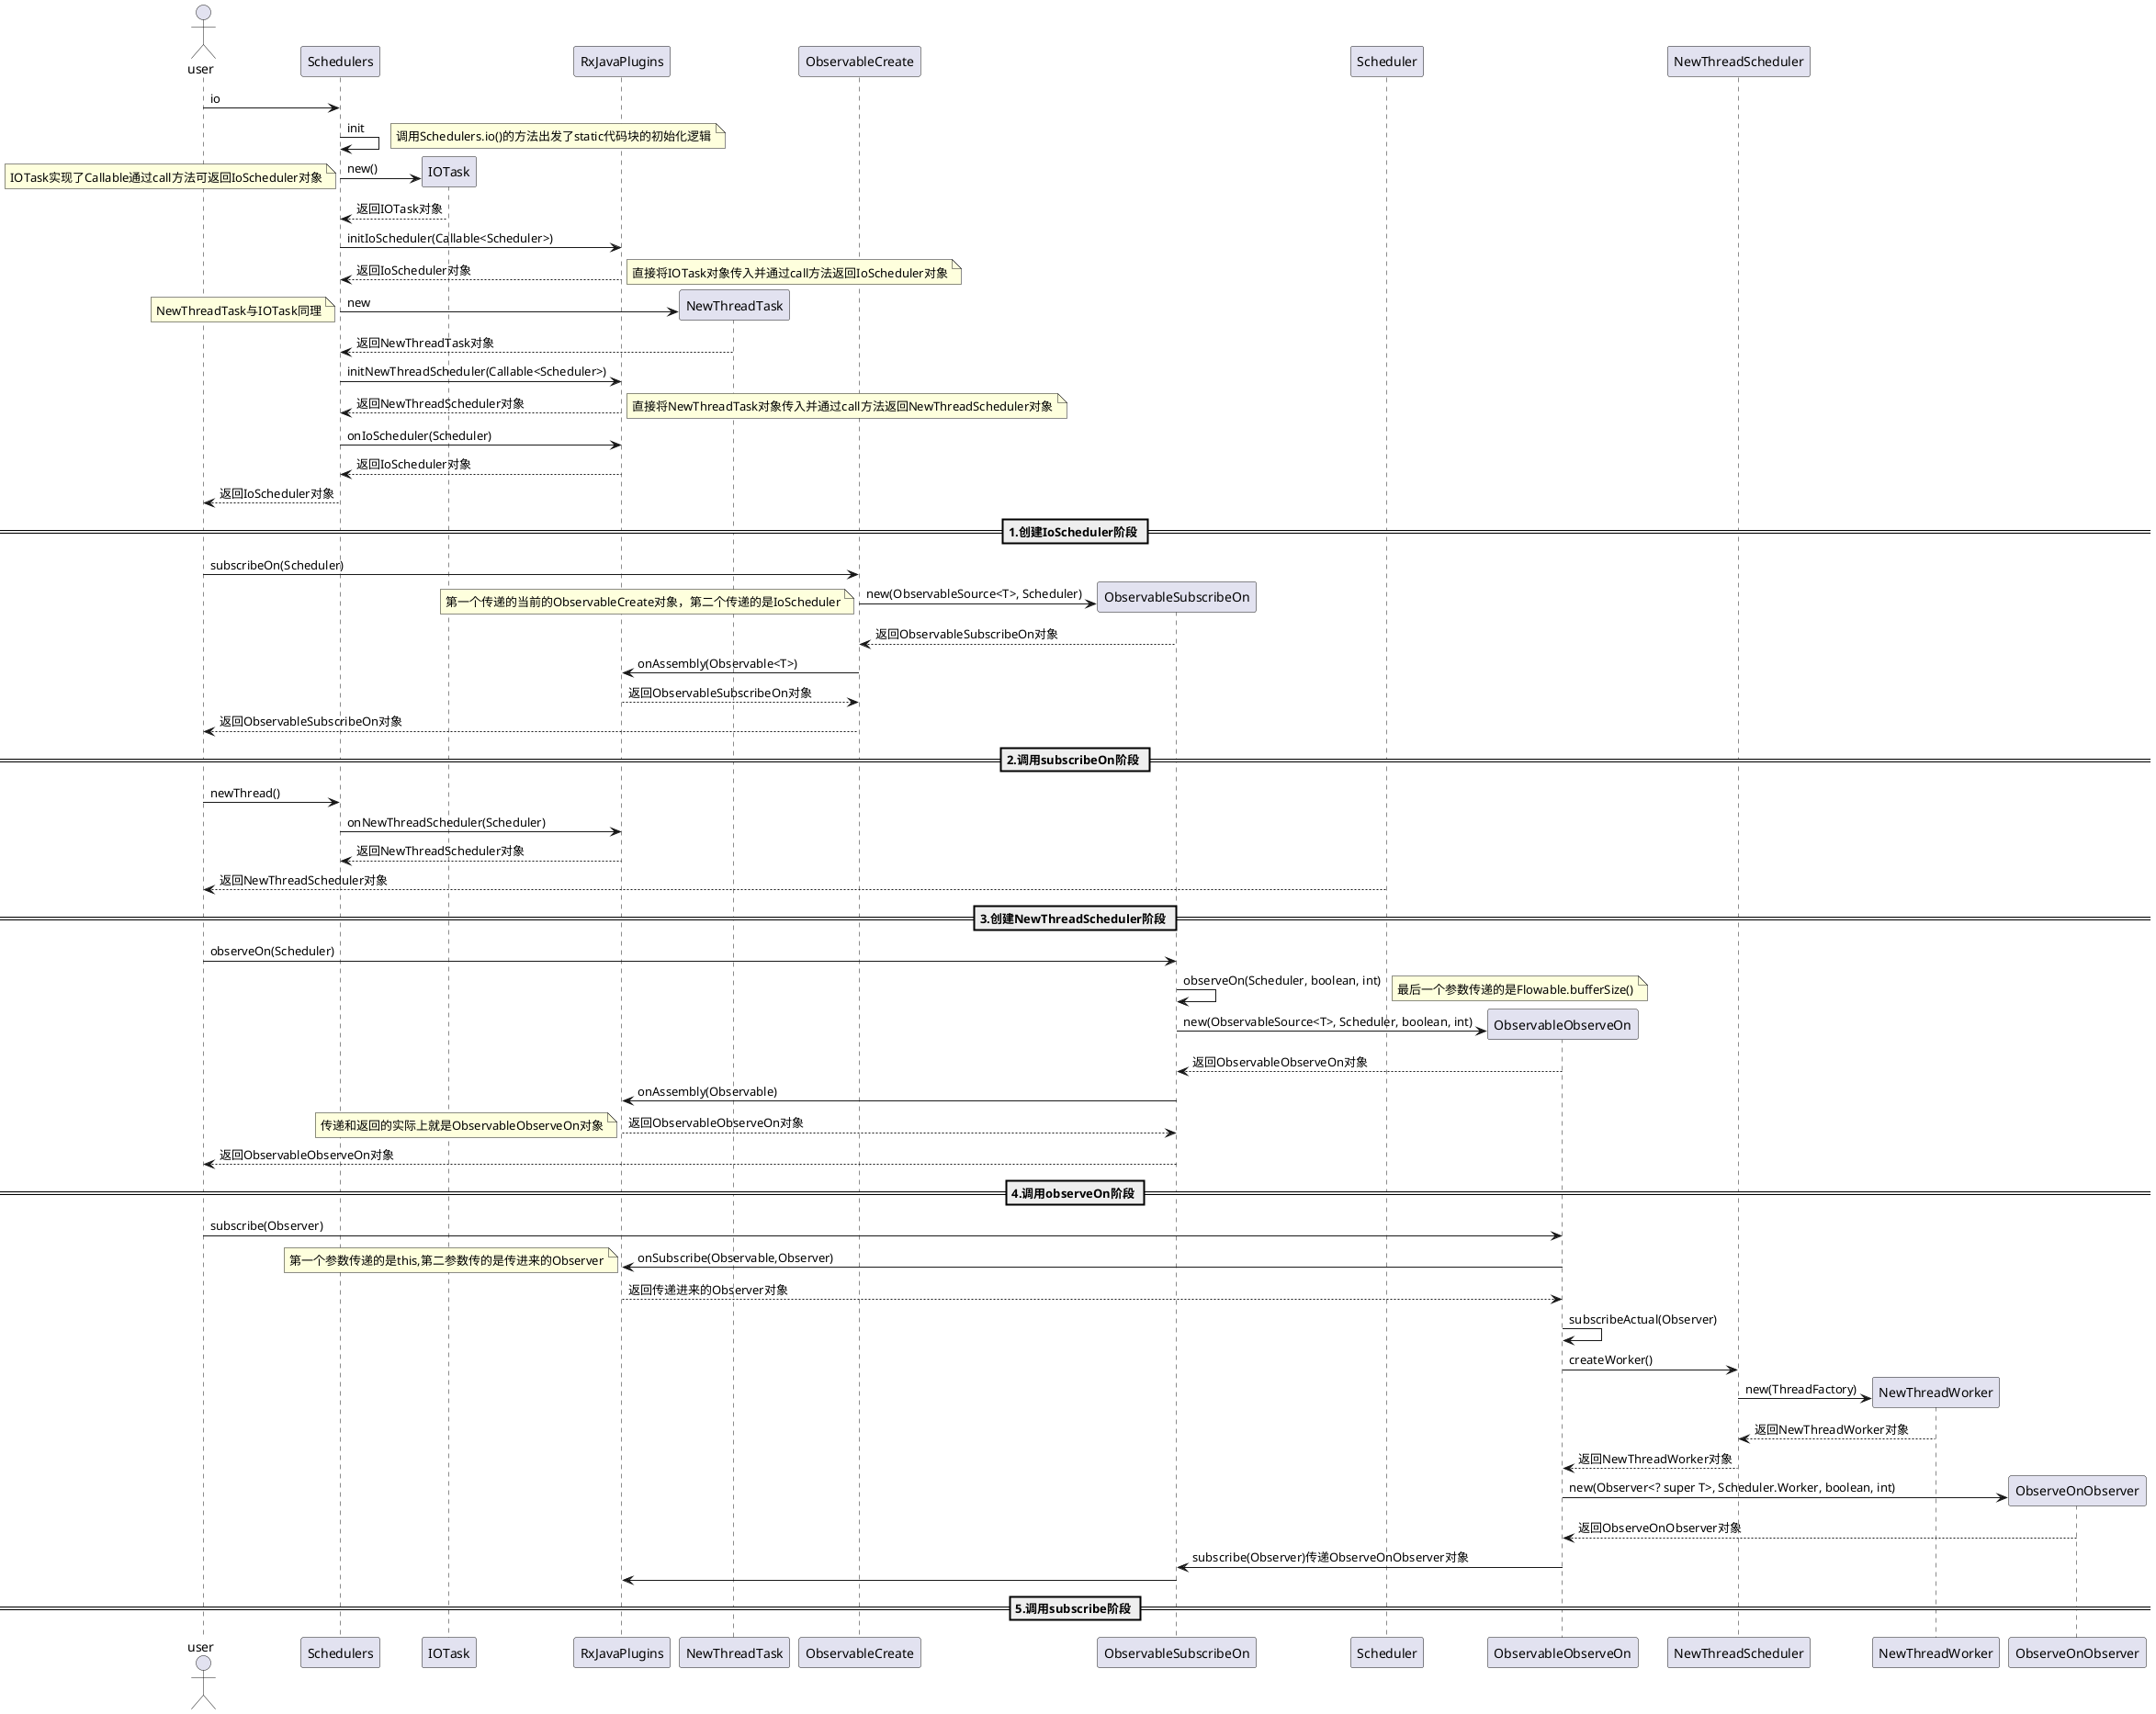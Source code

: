 @startuml 切换线程
actor user


user->Schedulers : io
Schedulers->Schedulers : init

note right : 调用Schedulers.io()的方法出发了static代码块的初始化逻辑
create IOTask
Schedulers -> IOTask : new()
note left:IOTask实现了Callable通过call方法可返回IoScheduler对象
IOTask --> Schedulers : 返回IOTask对象
Schedulers -> RxJavaPlugins : initIoScheduler(Callable<Scheduler>)
RxJavaPlugins --> Schedulers : 返回IoScheduler对象
note right : 直接将IOTask对象传入并通过call方法返回IoScheduler对象

create NewThreadTask
Schedulers -> NewThreadTask : new
note left:NewThreadTask与IOTask同理
NewThreadTask-->Schedulers : 返回NewThreadTask对象
Schedulers -> RxJavaPlugins : initNewThreadScheduler(Callable<Scheduler>)
RxJavaPlugins --> Schedulers : 返回NewThreadScheduler对象
note right : 直接将NewThreadTask对象传入并通过call方法返回NewThreadScheduler对象


Schedulers->RxJavaPlugins:onIoScheduler(Scheduler)
RxJavaPlugins--->Schedulers : 返回IoScheduler对象
Schedulers --> user : 返回IoScheduler对象
== 1.创建IoScheduler阶段 ==
user -> ObservableCreate : subscribeOn(Scheduler)
create ObservableSubscribeOn
ObservableCreate -> ObservableSubscribeOn:new(ObservableSource<T>, Scheduler)
note left:第一个传递的当前的ObservableCreate对象，第二个传递的是IoScheduler
ObservableSubscribeOn-->ObservableCreate:返回ObservableSubscribeOn对象
ObservableCreate->RxJavaPlugins : onAssembly(Observable<T>)
RxJavaPlugins-->ObservableCreate:返回ObservableSubscribeOn对象
ObservableCreate-->user:返回ObservableSubscribeOn对象
== 2.调用subscribeOn阶段 ==
user -> Schedulers : newThread()
Schedulers -> RxJavaPlugins : onNewThreadScheduler(Scheduler)
RxJavaPlugins --> Schedulers : 返回NewThreadScheduler对象
Scheduler --> user : 返回NewThreadScheduler对象
== 3.创建NewThreadScheduler阶段 ==
user->ObservableSubscribeOn : observeOn(Scheduler)
ObservableSubscribeOn->ObservableSubscribeOn:observeOn(Scheduler, boolean, int)
note right: 最后一个参数传递的是Flowable.bufferSize()
create ObservableObserveOn
ObservableSubscribeOn->ObservableObserveOn:new(ObservableSource<T>, Scheduler, boolean, int)
ObservableObserveOn-->ObservableSubscribeOn:返回ObservableObserveOn对象
ObservableSubscribeOn->RxJavaPlugins:onAssembly(Observable)
RxJavaPlugins-->ObservableSubscribeOn:返回ObservableObserveOn对象
note left : 传递和返回的实际上就是ObservableObserveOn对象
ObservableSubscribeOn-->user:返回ObservableObserveOn对象
== 4.调用observeOn阶段 ==
user->ObservableObserveOn:subscribe(Observer)
ObservableObserveOn->RxJavaPlugins:onSubscribe(Observable,Observer)
note left : 第一个参数传递的是this,第二参数传的是传进来的Observer
RxJavaPlugins --> ObservableObserveOn:返回传递进来的Observer对象
ObservableObserveOn->ObservableObserveOn:subscribeActual(Observer)
ObservableObserveOn->NewThreadScheduler:createWorker()
create NewThreadWorker
NewThreadScheduler->NewThreadWorker:new(ThreadFactory)
NewThreadWorker-->NewThreadScheduler:返回NewThreadWorker对象
NewThreadScheduler-->ObservableObserveOn:返回NewThreadWorker对象

create ObserveOnObserver

ObservableObserveOn->ObserveOnObserver:new(Observer<? super T>, Scheduler.Worker, boolean, int)
ObserveOnObserver-->ObservableObserveOn:返回ObserveOnObserver对象
ObservableObserveOn->ObservableSubscribeOn:subscribe(Observer)传递ObserveOnObserver对象
ObservableSubscribeOn->RxJavaPlugins
== 5.调用subscribe阶段 ==
@enduml